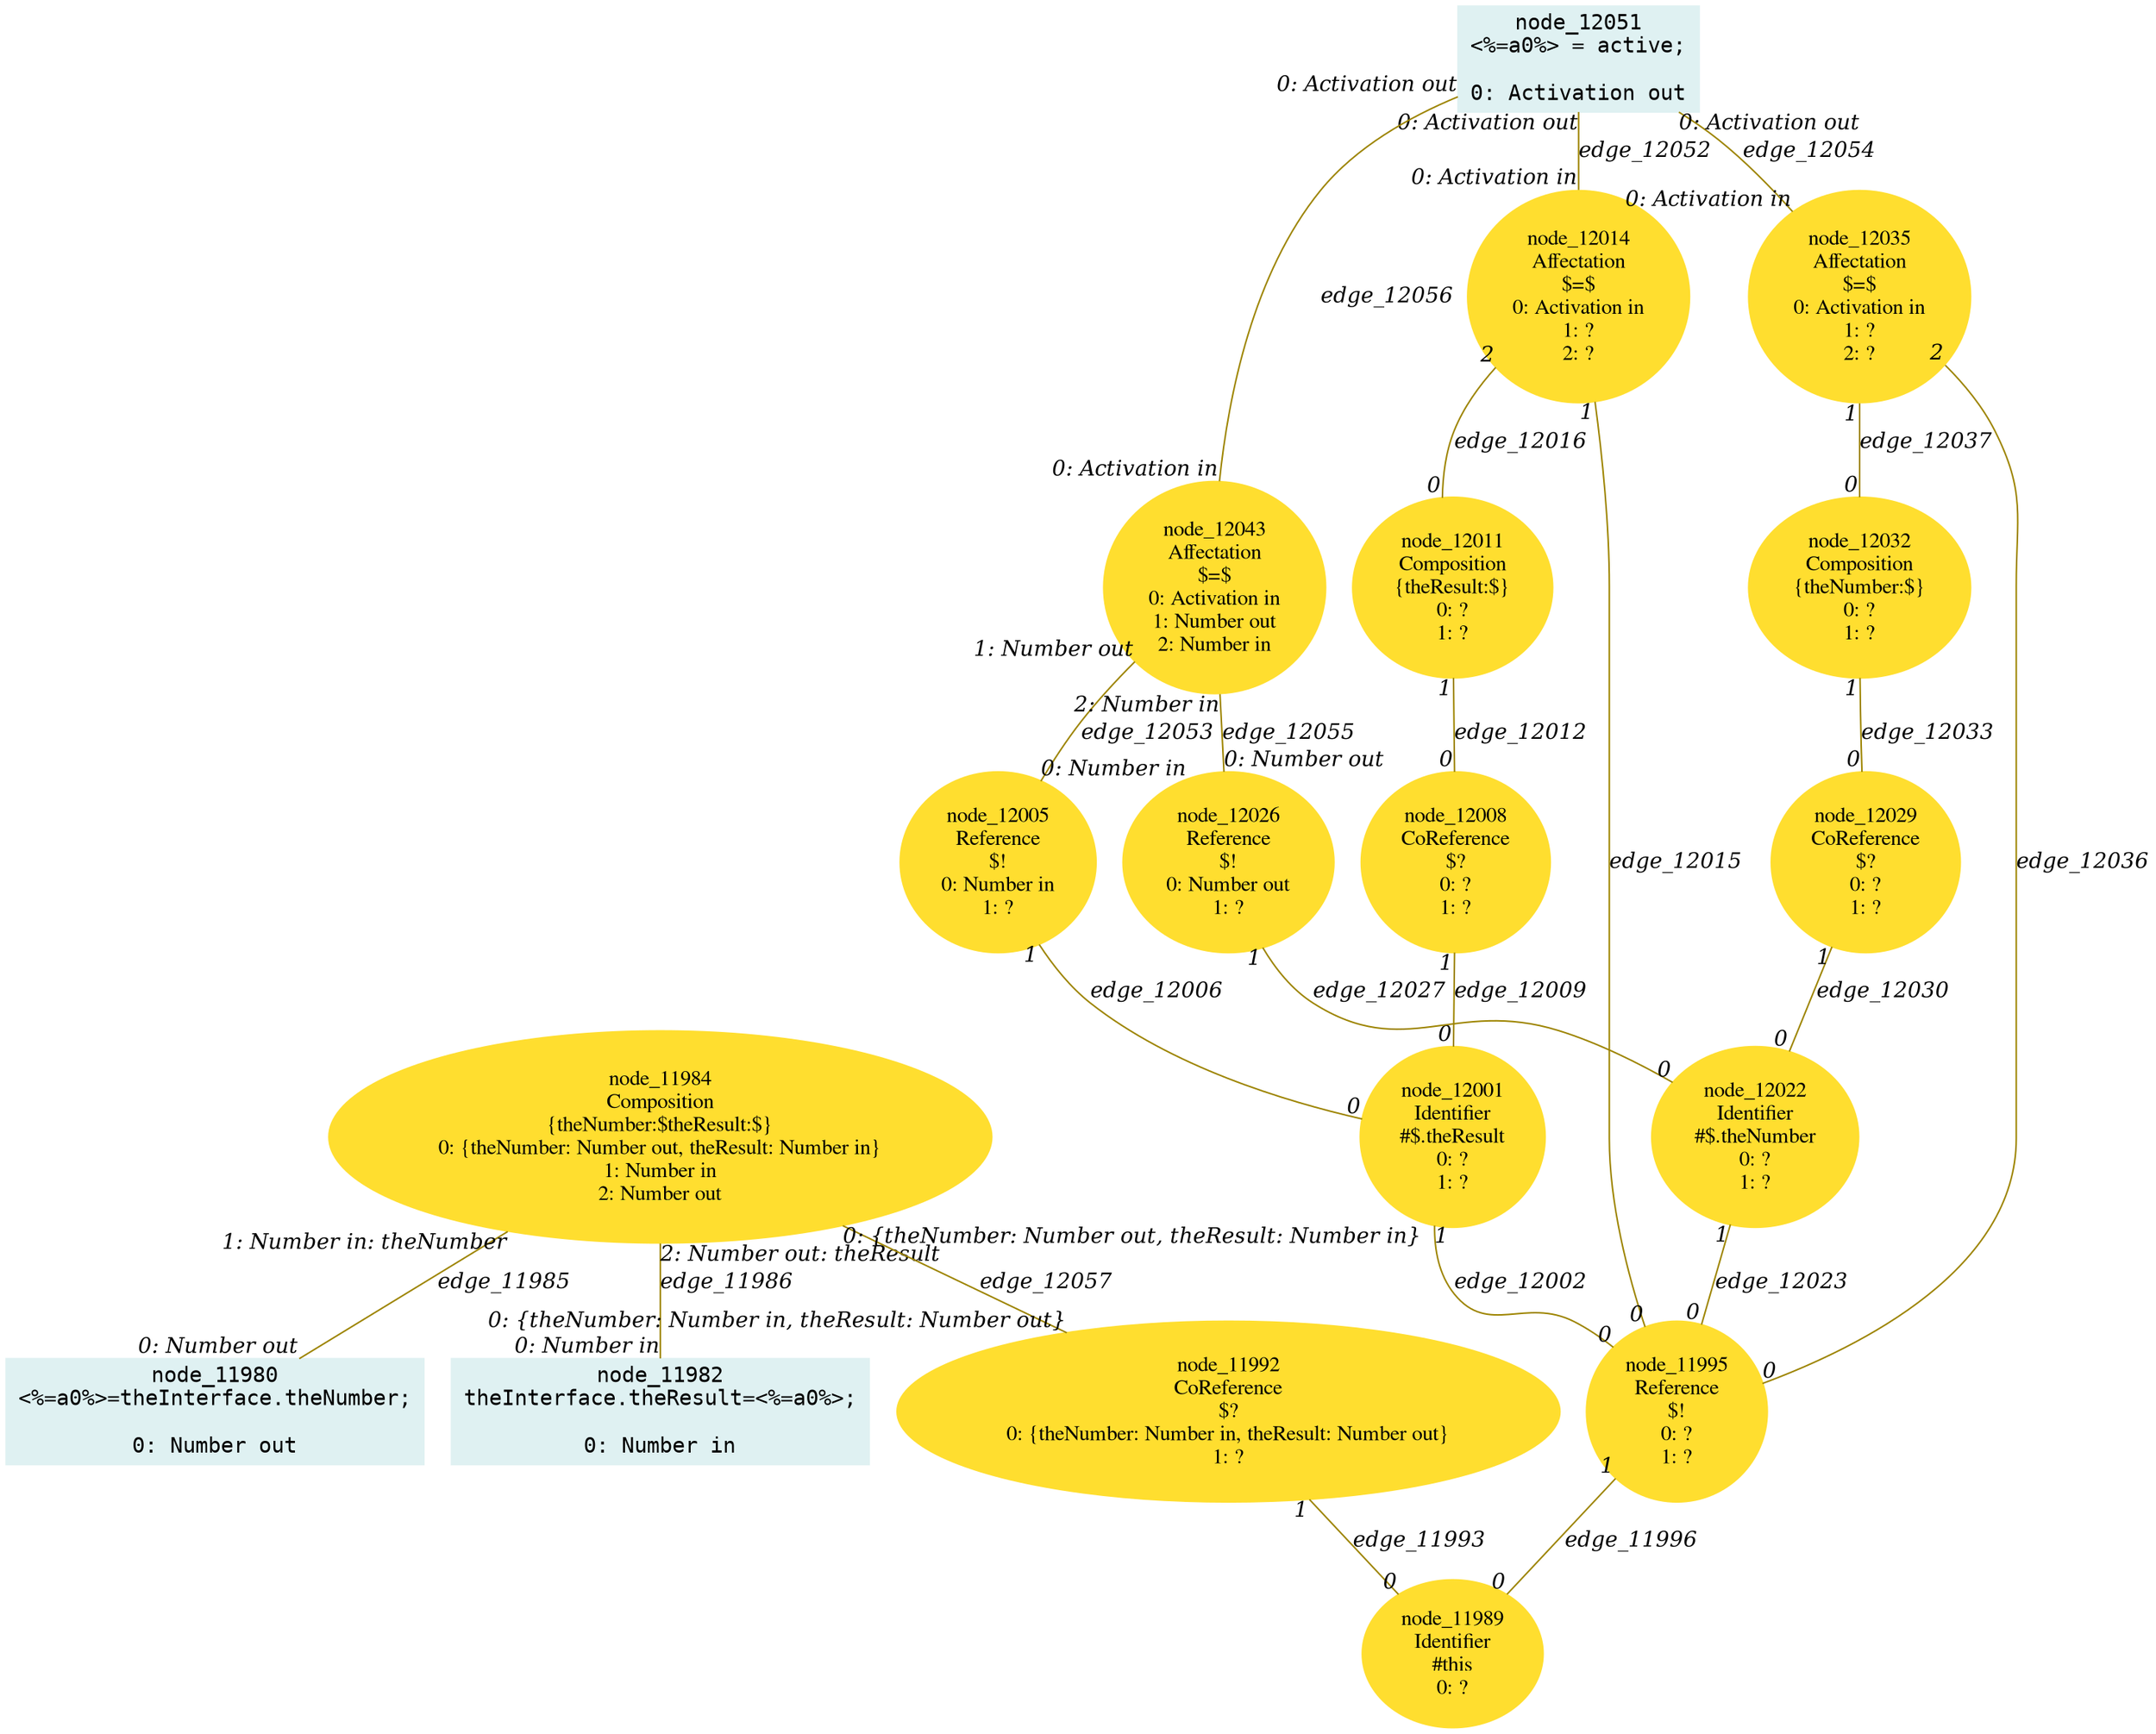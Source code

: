 digraph g{node_11980 [shape="box", style="filled", color="#dff1f2", fontname="Courier", label="node_11980
<%=a0%>=theInterface.theNumber;

0: Number out" ]
node_11982 [shape="box", style="filled", color="#dff1f2", fontname="Courier", label="node_11982
theInterface.theResult=<%=a0%>;

0: Number in" ]
node_11984 [shape="ellipse", style="filled", color="#ffde2f", fontname="Times", label="node_11984
Composition
{theNumber:$theResult:$}
0: {theNumber: Number out, theResult: Number in}
1: Number in
2: Number out" ]
node_11989 [shape="ellipse", style="filled", color="#ffde2f", fontname="Times", label="node_11989
Identifier
#this
0: ?" ]
node_11992 [shape="ellipse", style="filled", color="#ffde2f", fontname="Times", label="node_11992
CoReference
$?
0: {theNumber: Number in, theResult: Number out}
1: ?" ]
node_11995 [shape="ellipse", style="filled", color="#ffde2f", fontname="Times", label="node_11995
Reference
$!
0: ?
1: ?" ]
node_12001 [shape="ellipse", style="filled", color="#ffde2f", fontname="Times", label="node_12001
Identifier
#$.theResult
0: ?
1: ?" ]
node_12005 [shape="ellipse", style="filled", color="#ffde2f", fontname="Times", label="node_12005
Reference
$!
0: Number in
1: ?" ]
node_12008 [shape="ellipse", style="filled", color="#ffde2f", fontname="Times", label="node_12008
CoReference
$?
0: ?
1: ?" ]
node_12011 [shape="ellipse", style="filled", color="#ffde2f", fontname="Times", label="node_12011
Composition
{theResult:$}
0: ?
1: ?" ]
node_12014 [shape="ellipse", style="filled", color="#ffde2f", fontname="Times", label="node_12014
Affectation
$=$
0: Activation in
1: ?
2: ?" ]
node_12022 [shape="ellipse", style="filled", color="#ffde2f", fontname="Times", label="node_12022
Identifier
#$.theNumber
0: ?
1: ?" ]
node_12026 [shape="ellipse", style="filled", color="#ffde2f", fontname="Times", label="node_12026
Reference
$!
0: Number out
1: ?" ]
node_12029 [shape="ellipse", style="filled", color="#ffde2f", fontname="Times", label="node_12029
CoReference
$?
0: ?
1: ?" ]
node_12032 [shape="ellipse", style="filled", color="#ffde2f", fontname="Times", label="node_12032
Composition
{theNumber:$}
0: ?
1: ?" ]
node_12035 [shape="ellipse", style="filled", color="#ffde2f", fontname="Times", label="node_12035
Affectation
$=$
0: Activation in
1: ?
2: ?" ]
node_12043 [shape="ellipse", style="filled", color="#ffde2f", fontname="Times", label="node_12043
Affectation
$=$
0: Activation in
1: Number out
2: Number in" ]
node_12051 [shape="box", style="filled", color="#dff1f2", fontname="Courier", label="node_12051
<%=a0%> = active;

0: Activation out" ]
node_11984 -> node_11980 [dir=none, arrowHead=none, fontname="Times-Italic", arrowsize=1, color="#9d8400", label="edge_11985",  headlabel="0: Number out", taillabel="1: Number in: theNumber" ]
node_11984 -> node_11982 [dir=none, arrowHead=none, fontname="Times-Italic", arrowsize=1, color="#9d8400", label="edge_11986",  headlabel="0: Number in", taillabel="2: Number out: theResult" ]
node_11992 -> node_11989 [dir=none, arrowHead=none, fontname="Times-Italic", arrowsize=1, color="#9d8400", label="edge_11993",  headlabel="0", taillabel="1" ]
node_11995 -> node_11989 [dir=none, arrowHead=none, fontname="Times-Italic", arrowsize=1, color="#9d8400", label="edge_11996",  headlabel="0", taillabel="1" ]
node_12001 -> node_11995 [dir=none, arrowHead=none, fontname="Times-Italic", arrowsize=1, color="#9d8400", label="edge_12002",  headlabel="0", taillabel="1" ]
node_12005 -> node_12001 [dir=none, arrowHead=none, fontname="Times-Italic", arrowsize=1, color="#9d8400", label="edge_12006",  headlabel="0", taillabel="1" ]
node_12008 -> node_12001 [dir=none, arrowHead=none, fontname="Times-Italic", arrowsize=1, color="#9d8400", label="edge_12009",  headlabel="0", taillabel="1" ]
node_12011 -> node_12008 [dir=none, arrowHead=none, fontname="Times-Italic", arrowsize=1, color="#9d8400", label="edge_12012",  headlabel="0", taillabel="1" ]
node_12014 -> node_11995 [dir=none, arrowHead=none, fontname="Times-Italic", arrowsize=1, color="#9d8400", label="edge_12015",  headlabel="0", taillabel="1" ]
node_12014 -> node_12011 [dir=none, arrowHead=none, fontname="Times-Italic", arrowsize=1, color="#9d8400", label="edge_12016",  headlabel="0", taillabel="2" ]
node_12022 -> node_11995 [dir=none, arrowHead=none, fontname="Times-Italic", arrowsize=1, color="#9d8400", label="edge_12023",  headlabel="0", taillabel="1" ]
node_12026 -> node_12022 [dir=none, arrowHead=none, fontname="Times-Italic", arrowsize=1, color="#9d8400", label="edge_12027",  headlabel="0", taillabel="1" ]
node_12029 -> node_12022 [dir=none, arrowHead=none, fontname="Times-Italic", arrowsize=1, color="#9d8400", label="edge_12030",  headlabel="0", taillabel="1" ]
node_12032 -> node_12029 [dir=none, arrowHead=none, fontname="Times-Italic", arrowsize=1, color="#9d8400", label="edge_12033",  headlabel="0", taillabel="1" ]
node_12035 -> node_11995 [dir=none, arrowHead=none, fontname="Times-Italic", arrowsize=1, color="#9d8400", label="edge_12036",  headlabel="0", taillabel="2" ]
node_12035 -> node_12032 [dir=none, arrowHead=none, fontname="Times-Italic", arrowsize=1, color="#9d8400", label="edge_12037",  headlabel="0", taillabel="1" ]
node_12051 -> node_12014 [dir=none, arrowHead=none, fontname="Times-Italic", arrowsize=1, color="#9d8400", label="edge_12052",  headlabel="0: Activation in", taillabel="0: Activation out" ]
node_12043 -> node_12005 [dir=none, arrowHead=none, fontname="Times-Italic", arrowsize=1, color="#9d8400", label="edge_12053",  headlabel="0: Number in", taillabel="1: Number out" ]
node_12051 -> node_12035 [dir=none, arrowHead=none, fontname="Times-Italic", arrowsize=1, color="#9d8400", label="edge_12054",  headlabel="0: Activation in", taillabel="0: Activation out" ]
node_12043 -> node_12026 [dir=none, arrowHead=none, fontname="Times-Italic", arrowsize=1, color="#9d8400", label="edge_12055",  headlabel="0: Number out", taillabel="2: Number in" ]
node_12051 -> node_12043 [dir=none, arrowHead=none, fontname="Times-Italic", arrowsize=1, color="#9d8400", label="edge_12056",  headlabel="0: Activation in", taillabel="0: Activation out" ]
node_11984 -> node_11992 [dir=none, arrowHead=none, fontname="Times-Italic", arrowsize=1, color="#9d8400", label="edge_12057",  headlabel="0: {theNumber: Number in, theResult: Number out}", taillabel="0: {theNumber: Number out, theResult: Number in}" ]
}